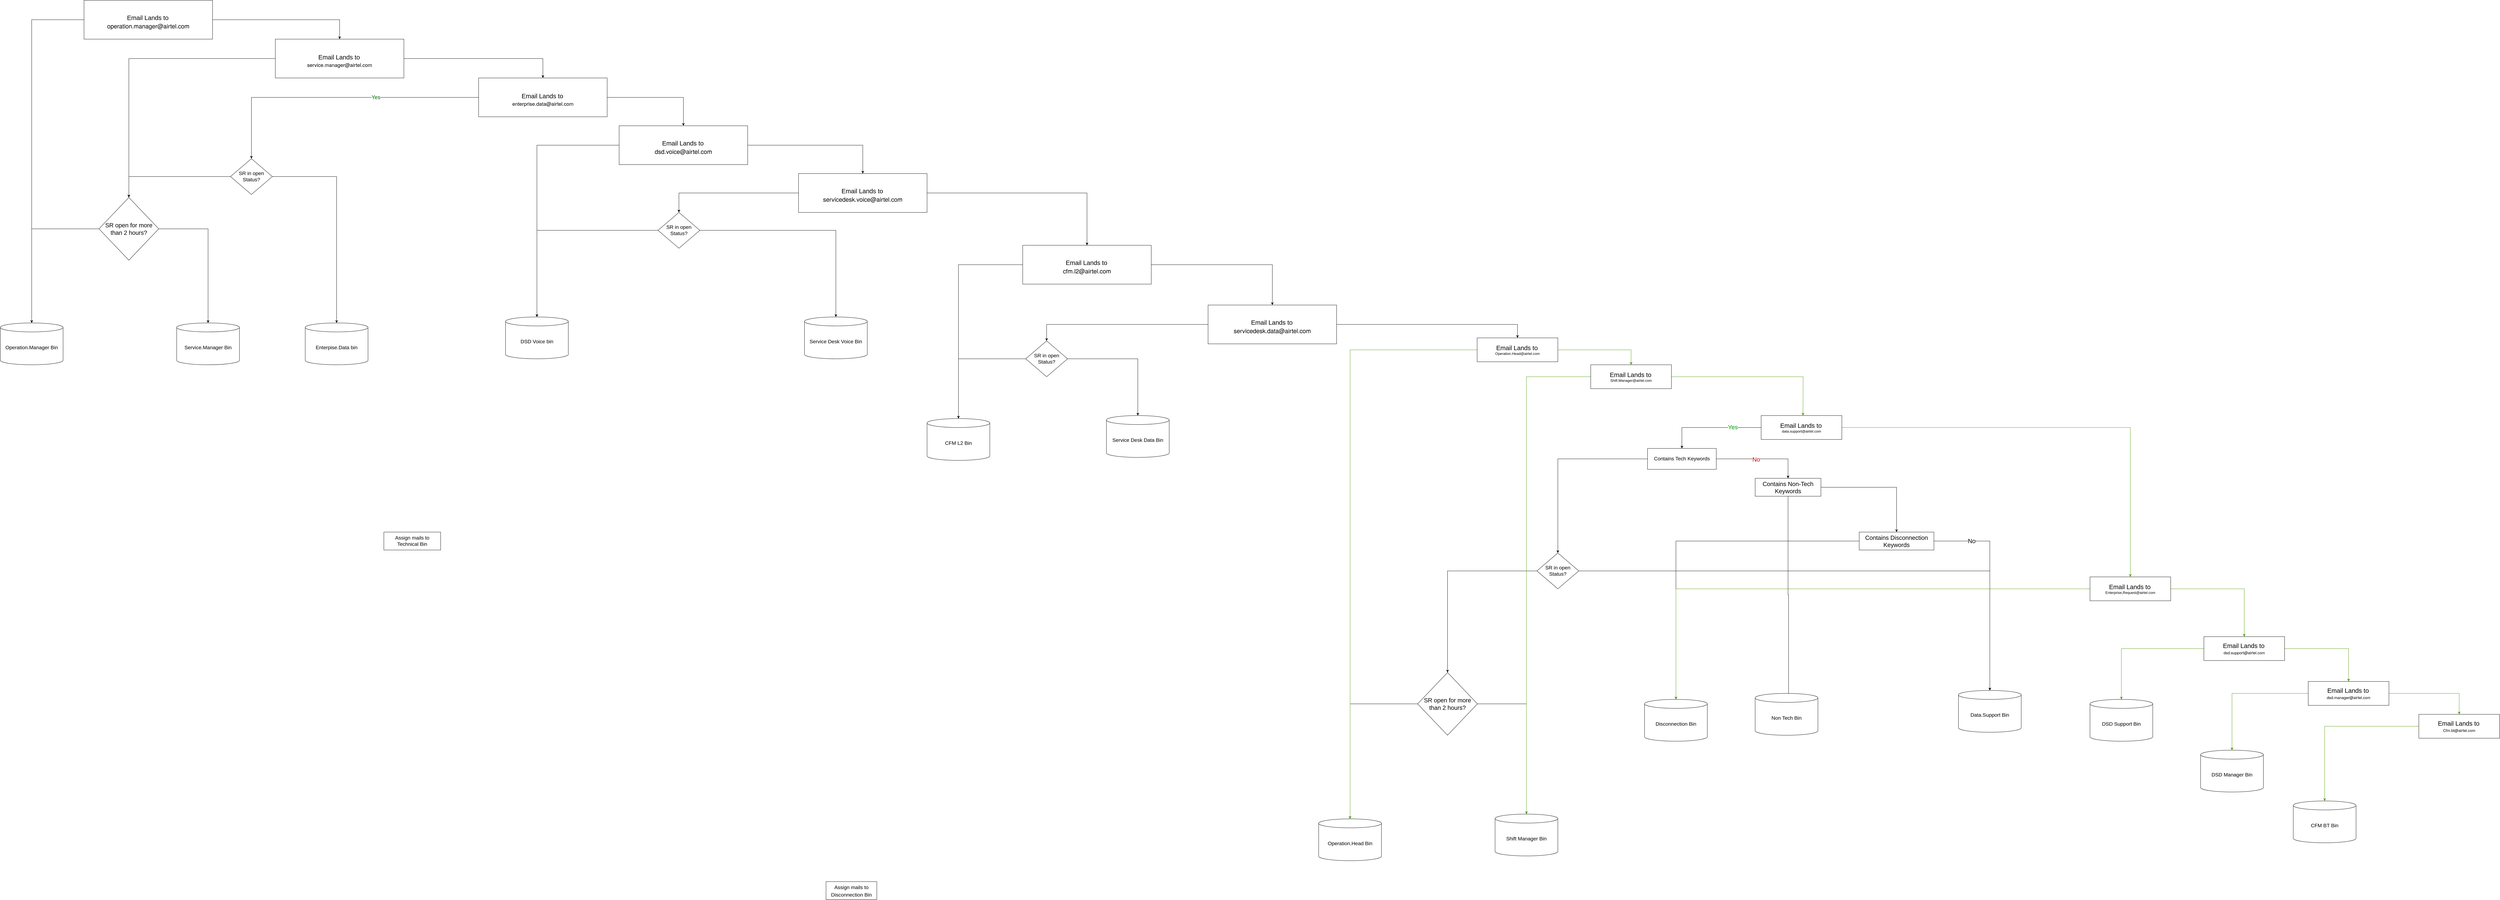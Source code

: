 <mxfile version="15.4.3" type="github">
  <diagram id="fSdKnkM4jwWLLz93tdnN" name="Page-1">
    <mxGraphModel dx="5184" dy="2658" grid="1" gridSize="10" guides="1" tooltips="1" connect="1" arrows="1" fold="1" page="1" pageScale="1" pageWidth="827" pageHeight="1169" math="0" shadow="0">
      <root>
        <mxCell id="0" />
        <mxCell id="1" parent="0" />
        <mxCell id="80u5x54LaO3btrXReR5X-9" value="" style="edgeStyle=orthogonalEdgeStyle;rounded=0;orthogonalLoop=1;jettySize=auto;html=1;entryX=0.5;entryY=0;entryDx=0;entryDy=0;" parent="1" source="80u5x54LaO3btrXReR5X-2" target="u6CdAD8OhafTvienVMci-5" edge="1">
          <mxGeometry relative="1" as="geometry">
            <mxPoint x="-1305" y="-270.0" as="targetPoint" />
          </mxGeometry>
        </mxCell>
        <mxCell id="80u5x54LaO3btrXReR5X-10" value="Yes" style="edgeLabel;html=1;align=center;verticalAlign=middle;resizable=0;points=[];fontSize=18;fontColor=#006600;" parent="80u5x54LaO3btrXReR5X-9" vertex="1" connectable="0">
          <mxGeometry x="-0.204" y="-2" relative="1" as="geometry">
            <mxPoint x="40" y="2" as="offset" />
          </mxGeometry>
        </mxCell>
        <mxCell id="u6CdAD8OhafTvienVMci-36" style="edgeStyle=orthogonalEdgeStyle;rounded=0;orthogonalLoop=1;jettySize=auto;html=1;entryX=0.5;entryY=0;entryDx=0;entryDy=0;fontSize=20;" edge="1" parent="1" source="80u5x54LaO3btrXReR5X-2" target="u6CdAD8OhafTvienVMci-35">
          <mxGeometry relative="1" as="geometry" />
        </mxCell>
        <mxCell id="80u5x54LaO3btrXReR5X-2" value="&lt;br&gt;&lt;font style=&quot;font-size: 21px&quot;&gt;Email Lands to&lt;/font&gt;&amp;nbsp;&lt;br&gt;&lt;p class=&quot;p1&quot; style=&quot;margin: 0px ; font-stretch: normal ; line-height: normal ; font-family: &amp;#34;helvetica neue&amp;#34;&quot;&gt;&lt;font style=&quot;font-size: 17px&quot;&gt;enterprise.data@airtel.com&lt;/font&gt;&lt;/p&gt;" style="rounded=0;whiteSpace=wrap;html=1;" parent="1" vertex="1">
          <mxGeometry x="-510" y="-680" width="430" height="130" as="geometry" />
        </mxCell>
        <mxCell id="80u5x54LaO3btrXReR5X-15" value="" style="edgeStyle=orthogonalEdgeStyle;rounded=0;orthogonalLoop=1;jettySize=auto;html=1;fontSize=18;fontColor=#FF0000;" parent="1" source="80u5x54LaO3btrXReR5X-11" target="80u5x54LaO3btrXReR5X-14" edge="1">
          <mxGeometry relative="1" as="geometry" />
        </mxCell>
        <mxCell id="80u5x54LaO3btrXReR5X-33" value="Yes" style="edgeLabel;html=1;align=center;verticalAlign=middle;resizable=0;points=[];fontSize=20;fontColor=#009900;" parent="80u5x54LaO3btrXReR5X-15" vertex="1" connectable="0">
          <mxGeometry x="-0.424" y="-2" relative="1" as="geometry">
            <mxPoint x="1" as="offset" />
          </mxGeometry>
        </mxCell>
        <mxCell id="u6CdAD8OhafTvienVMci-88" style="edgeStyle=orthogonalEdgeStyle;rounded=0;orthogonalLoop=1;jettySize=auto;html=1;fontSize=20;strokeColor=#4D9900;" edge="1" parent="1" source="80u5x54LaO3btrXReR5X-11" target="u6CdAD8OhafTvienVMci-79">
          <mxGeometry relative="1" as="geometry" />
        </mxCell>
        <mxCell id="80u5x54LaO3btrXReR5X-11" value="&lt;font style=&quot;font-size: 21px&quot;&gt;Email Lands to&lt;/font&gt;&lt;span&gt;&amp;nbsp;&lt;/span&gt;&lt;br&gt;&lt;span&gt;data.support@airtel.com&lt;/span&gt;" style="rounded=0;whiteSpace=wrap;html=1;" parent="1" vertex="1">
          <mxGeometry x="3780" y="450" width="270" height="80" as="geometry" />
        </mxCell>
        <mxCell id="80u5x54LaO3btrXReR5X-20" value="" style="edgeStyle=orthogonalEdgeStyle;rounded=0;orthogonalLoop=1;jettySize=auto;html=1;fontSize=17;fontColor=#009900;" parent="1" source="80u5x54LaO3btrXReR5X-14" target="80u5x54LaO3btrXReR5X-19" edge="1">
          <mxGeometry relative="1" as="geometry" />
        </mxCell>
        <mxCell id="80u5x54LaO3btrXReR5X-41" value="No" style="edgeLabel;html=1;align=center;verticalAlign=middle;resizable=0;points=[];fontSize=20;fontColor=#CC0000;" parent="80u5x54LaO3btrXReR5X-20" vertex="1" connectable="0">
          <mxGeometry x="-0.137" y="-1" relative="1" as="geometry">
            <mxPoint x="1" as="offset" />
          </mxGeometry>
        </mxCell>
        <mxCell id="u6CdAD8OhafTvienVMci-68" style="edgeStyle=orthogonalEdgeStyle;rounded=0;orthogonalLoop=1;jettySize=auto;html=1;entryX=0.5;entryY=0;entryDx=0;entryDy=0;fontSize=20;" edge="1" parent="1" source="80u5x54LaO3btrXReR5X-14" target="u6CdAD8OhafTvienVMci-61">
          <mxGeometry relative="1" as="geometry" />
        </mxCell>
        <mxCell id="80u5x54LaO3btrXReR5X-14" value="&lt;font style=&quot;font-size: 17px&quot;&gt;Contains Tech Keywords&lt;/font&gt;" style="rounded=0;whiteSpace=wrap;html=1;" parent="1" vertex="1">
          <mxGeometry x="3400" y="560" width="230" height="70" as="geometry" />
        </mxCell>
        <mxCell id="80u5x54LaO3btrXReR5X-16" value="Assign mails to &lt;br style=&quot;font-size: 17px;&quot;&gt;Technical Bin" style="rounded=0;whiteSpace=wrap;html=1;fontSize=17;" parent="1" vertex="1">
          <mxGeometry x="-827" y="840" width="190" height="60" as="geometry" />
        </mxCell>
        <mxCell id="u6CdAD8OhafTvienVMci-54" style="edgeStyle=orthogonalEdgeStyle;rounded=0;orthogonalLoop=1;jettySize=auto;html=1;entryX=0.532;entryY=0.178;entryDx=0;entryDy=0;entryPerimeter=0;fontSize=20;" edge="1" parent="1" source="80u5x54LaO3btrXReR5X-19" target="u6CdAD8OhafTvienVMci-53">
          <mxGeometry relative="1" as="geometry" />
        </mxCell>
        <mxCell id="u6CdAD8OhafTvienVMci-55" style="edgeStyle=orthogonalEdgeStyle;rounded=0;orthogonalLoop=1;jettySize=auto;html=1;entryX=0.5;entryY=0;entryDx=0;entryDy=0;fontSize=20;" edge="1" parent="1" source="80u5x54LaO3btrXReR5X-19" target="80u5x54LaO3btrXReR5X-21">
          <mxGeometry relative="1" as="geometry" />
        </mxCell>
        <mxCell id="80u5x54LaO3btrXReR5X-19" value="Contains Non-Tech Keywords" style="rounded=0;whiteSpace=wrap;html=1;fontSize=20;" parent="1" vertex="1">
          <mxGeometry x="3760" y="660" width="220" height="60" as="geometry" />
        </mxCell>
        <mxCell id="u6CdAD8OhafTvienVMci-57" style="edgeStyle=orthogonalEdgeStyle;rounded=0;orthogonalLoop=1;jettySize=auto;html=1;fontSize=20;" edge="1" parent="1" source="80u5x54LaO3btrXReR5X-21" target="u6CdAD8OhafTvienVMci-56">
          <mxGeometry relative="1" as="geometry" />
        </mxCell>
        <mxCell id="u6CdAD8OhafTvienVMci-69" style="edgeStyle=orthogonalEdgeStyle;rounded=0;orthogonalLoop=1;jettySize=auto;html=1;entryX=0.5;entryY=0;entryDx=0;entryDy=0;entryPerimeter=0;fontSize=20;" edge="1" parent="1" source="80u5x54LaO3btrXReR5X-21" target="u6CdAD8OhafTvienVMci-67">
          <mxGeometry relative="1" as="geometry" />
        </mxCell>
        <mxCell id="u6CdAD8OhafTvienVMci-71" value="No" style="edgeLabel;html=1;align=center;verticalAlign=middle;resizable=0;points=[];fontSize=20;" vertex="1" connectable="0" parent="u6CdAD8OhafTvienVMci-69">
          <mxGeometry x="-0.635" y="1" relative="1" as="geometry">
            <mxPoint as="offset" />
          </mxGeometry>
        </mxCell>
        <mxCell id="80u5x54LaO3btrXReR5X-21" value="Contains Disconnection Keywords" style="rounded=0;whiteSpace=wrap;html=1;fontSize=20;" parent="1" vertex="1">
          <mxGeometry x="4108" y="840" width="250" height="60" as="geometry" />
        </mxCell>
        <mxCell id="80u5x54LaO3btrXReR5X-23" value="&lt;span style=&quot;font-size: 17px&quot;&gt;Assign mails to&lt;/span&gt;&lt;br style=&quot;font-size: 17px&quot;&gt;&lt;span style=&quot;font-size: 17px&quot;&gt;Disconnection&amp;nbsp;Bin&lt;/span&gt;" style="rounded=0;whiteSpace=wrap;html=1;fontSize=20;" parent="1" vertex="1">
          <mxGeometry x="652" y="2010" width="170" height="60" as="geometry" />
        </mxCell>
        <mxCell id="u6CdAD8OhafTvienVMci-9" value="" style="edgeStyle=orthogonalEdgeStyle;rounded=0;orthogonalLoop=1;jettySize=auto;html=1;fontSize=17;" edge="1" parent="1" source="u6CdAD8OhafTvienVMci-5" target="u6CdAD8OhafTvienVMci-8">
          <mxGeometry relative="1" as="geometry" />
        </mxCell>
        <mxCell id="u6CdAD8OhafTvienVMci-24" style="edgeStyle=orthogonalEdgeStyle;rounded=0;orthogonalLoop=1;jettySize=auto;html=1;entryX=0.5;entryY=0;entryDx=0;entryDy=0;entryPerimeter=0;fontSize=20;" edge="1" parent="1" source="u6CdAD8OhafTvienVMci-5" target="u6CdAD8OhafTvienVMci-23">
          <mxGeometry relative="1" as="geometry" />
        </mxCell>
        <mxCell id="u6CdAD8OhafTvienVMci-5" value="SR in open Status?" style="rhombus;whiteSpace=wrap;html=1;fontSize=17;" vertex="1" parent="1">
          <mxGeometry x="-1340" y="-410" width="140" height="120" as="geometry" />
        </mxCell>
        <mxCell id="u6CdAD8OhafTvienVMci-11" style="edgeStyle=orthogonalEdgeStyle;rounded=0;orthogonalLoop=1;jettySize=auto;html=1;entryX=0.5;entryY=0;entryDx=0;entryDy=0;entryPerimeter=0;fontSize=17;" edge="1" parent="1" source="u6CdAD8OhafTvienVMci-8" target="u6CdAD8OhafTvienVMci-10">
          <mxGeometry relative="1" as="geometry" />
        </mxCell>
        <mxCell id="u6CdAD8OhafTvienVMci-13" style="edgeStyle=orthogonalEdgeStyle;rounded=0;orthogonalLoop=1;jettySize=auto;html=1;exitX=1;exitY=0.5;exitDx=0;exitDy=0;fontSize=17;" edge="1" parent="1" source="u6CdAD8OhafTvienVMci-8" target="u6CdAD8OhafTvienVMci-12">
          <mxGeometry relative="1" as="geometry" />
        </mxCell>
        <mxCell id="u6CdAD8OhafTvienVMci-8" value="&lt;span style=&quot;font-size: 20px&quot;&gt;SR open for more than 2 hours?&lt;/span&gt;" style="rhombus;whiteSpace=wrap;html=1;fontSize=17;" vertex="1" parent="1">
          <mxGeometry x="-1780" y="-280" width="200" height="210" as="geometry" />
        </mxCell>
        <mxCell id="u6CdAD8OhafTvienVMci-10" value="Operation.Manager Bin" style="shape=cylinder3;whiteSpace=wrap;html=1;boundedLbl=1;backgroundOutline=1;size=15;fontSize=17;" vertex="1" parent="1">
          <mxGeometry x="-2110" y="140" width="210" height="140" as="geometry" />
        </mxCell>
        <mxCell id="u6CdAD8OhafTvienVMci-12" value="Service.Manager Bin" style="shape=cylinder3;whiteSpace=wrap;html=1;boundedLbl=1;backgroundOutline=1;size=15;fontSize=17;" vertex="1" parent="1">
          <mxGeometry x="-1520" y="140" width="210" height="140" as="geometry" />
        </mxCell>
        <mxCell id="u6CdAD8OhafTvienVMci-15" style="edgeStyle=orthogonalEdgeStyle;rounded=0;orthogonalLoop=1;jettySize=auto;html=1;fontSize=20;entryX=0.5;entryY=0;entryDx=0;entryDy=0;" edge="1" parent="1" source="u6CdAD8OhafTvienVMci-14" target="u6CdAD8OhafTvienVMci-17">
          <mxGeometry relative="1" as="geometry">
            <mxPoint x="-900" y="-710" as="targetPoint" />
          </mxGeometry>
        </mxCell>
        <mxCell id="u6CdAD8OhafTvienVMci-16" style="edgeStyle=orthogonalEdgeStyle;rounded=0;orthogonalLoop=1;jettySize=auto;html=1;entryX=0.5;entryY=0;entryDx=0;entryDy=0;entryPerimeter=0;fontSize=20;" edge="1" parent="1" source="u6CdAD8OhafTvienVMci-14" target="u6CdAD8OhafTvienVMci-10">
          <mxGeometry relative="1" as="geometry" />
        </mxCell>
        <mxCell id="u6CdAD8OhafTvienVMci-14" value="&lt;br&gt;&lt;font style=&quot;font-size: 21px&quot;&gt;Email Lands to&lt;/font&gt;&amp;nbsp;&lt;br&gt;&lt;p class=&quot;p1&quot; style=&quot;margin: 0px ; font-stretch: normal ; line-height: normal ; font-family: &amp;#34;helvetica neue&amp;#34;&quot;&gt;&lt;font style=&quot;font-size: 20px&quot;&gt;operation.manager@airtel.com&lt;/font&gt;&lt;/p&gt;" style="rounded=0;whiteSpace=wrap;html=1;" vertex="1" parent="1">
          <mxGeometry x="-1830" y="-940" width="430" height="130" as="geometry" />
        </mxCell>
        <mxCell id="u6CdAD8OhafTvienVMci-19" style="edgeStyle=orthogonalEdgeStyle;rounded=0;orthogonalLoop=1;jettySize=auto;html=1;entryX=0.5;entryY=0;entryDx=0;entryDy=0;fontSize=20;" edge="1" parent="1" source="u6CdAD8OhafTvienVMci-17" target="80u5x54LaO3btrXReR5X-2">
          <mxGeometry relative="1" as="geometry" />
        </mxCell>
        <mxCell id="u6CdAD8OhafTvienVMci-22" style="edgeStyle=orthogonalEdgeStyle;rounded=0;orthogonalLoop=1;jettySize=auto;html=1;fontSize=20;" edge="1" parent="1" source="u6CdAD8OhafTvienVMci-17" target="u6CdAD8OhafTvienVMci-8">
          <mxGeometry relative="1" as="geometry" />
        </mxCell>
        <mxCell id="u6CdAD8OhafTvienVMci-17" value="&lt;br&gt;&lt;font style=&quot;font-size: 21px&quot;&gt;Email Lands to&lt;/font&gt;&amp;nbsp;&lt;br&gt;&lt;p class=&quot;p1&quot; style=&quot;margin: 0px ; font-stretch: normal ; line-height: normal ; font-family: &amp;#34;helvetica neue&amp;#34;&quot;&gt;&lt;span style=&quot;font-size: 17px&quot;&gt;service.manager@airtel.com&lt;/span&gt;&lt;/p&gt;" style="rounded=0;whiteSpace=wrap;html=1;" vertex="1" parent="1">
          <mxGeometry x="-1190" y="-810" width="430" height="130" as="geometry" />
        </mxCell>
        <mxCell id="u6CdAD8OhafTvienVMci-23" value="Enterpise.Data bin" style="shape=cylinder3;whiteSpace=wrap;html=1;boundedLbl=1;backgroundOutline=1;size=15;fontSize=17;" vertex="1" parent="1">
          <mxGeometry x="-1090" y="140" width="210" height="140" as="geometry" />
        </mxCell>
        <mxCell id="u6CdAD8OhafTvienVMci-28" style="edgeStyle=orthogonalEdgeStyle;rounded=0;orthogonalLoop=1;jettySize=auto;html=1;entryX=0.5;entryY=0;entryDx=0;entryDy=0;fontSize=20;" edge="1" parent="1" source="u6CdAD8OhafTvienVMci-25" target="u6CdAD8OhafTvienVMci-27">
          <mxGeometry relative="1" as="geometry" />
        </mxCell>
        <mxCell id="u6CdAD8OhafTvienVMci-40" style="edgeStyle=orthogonalEdgeStyle;rounded=0;orthogonalLoop=1;jettySize=auto;html=1;entryX=0.5;entryY=0;entryDx=0;entryDy=0;fontSize=20;" edge="1" parent="1" source="u6CdAD8OhafTvienVMci-25" target="u6CdAD8OhafTvienVMci-39">
          <mxGeometry relative="1" as="geometry" />
        </mxCell>
        <mxCell id="u6CdAD8OhafTvienVMci-25" value="&lt;br&gt;&lt;font style=&quot;font-size: 21px&quot;&gt;Email Lands to&lt;/font&gt;&amp;nbsp;&lt;br&gt;&lt;p class=&quot;p1&quot; style=&quot;margin: 0px ; font-stretch: normal ; line-height: normal ; font-family: &amp;#34;helvetica neue&amp;#34;&quot;&gt;&lt;font style=&quot;font-size: 20px&quot;&gt;servicedesk.voice@airtel.com&lt;/font&gt;&lt;/p&gt;" style="rounded=0;whiteSpace=wrap;html=1;" vertex="1" parent="1">
          <mxGeometry x="560" y="-360" width="430" height="130" as="geometry" />
        </mxCell>
        <mxCell id="u6CdAD8OhafTvienVMci-30" style="edgeStyle=orthogonalEdgeStyle;rounded=0;orthogonalLoop=1;jettySize=auto;html=1;entryX=0.5;entryY=0;entryDx=0;entryDy=0;entryPerimeter=0;fontSize=20;" edge="1" parent="1" source="u6CdAD8OhafTvienVMci-27" target="u6CdAD8OhafTvienVMci-29">
          <mxGeometry relative="1" as="geometry" />
        </mxCell>
        <mxCell id="u6CdAD8OhafTvienVMci-32" style="edgeStyle=orthogonalEdgeStyle;rounded=0;orthogonalLoop=1;jettySize=auto;html=1;fontSize=20;" edge="1" parent="1" source="u6CdAD8OhafTvienVMci-27" target="u6CdAD8OhafTvienVMci-31">
          <mxGeometry relative="1" as="geometry" />
        </mxCell>
        <mxCell id="u6CdAD8OhafTvienVMci-27" value="SR in open Status?" style="rhombus;whiteSpace=wrap;html=1;fontSize=17;" vertex="1" parent="1">
          <mxGeometry x="90" y="-230" width="140" height="120" as="geometry" />
        </mxCell>
        <mxCell id="u6CdAD8OhafTvienVMci-29" value="DSD Voice bin" style="shape=cylinder3;whiteSpace=wrap;html=1;boundedLbl=1;backgroundOutline=1;size=15;fontSize=17;" vertex="1" parent="1">
          <mxGeometry x="-420" y="120" width="210" height="140" as="geometry" />
        </mxCell>
        <mxCell id="u6CdAD8OhafTvienVMci-31" value="Service Desk Voice Bin" style="shape=cylinder3;whiteSpace=wrap;html=1;boundedLbl=1;backgroundOutline=1;size=15;fontSize=17;" vertex="1" parent="1">
          <mxGeometry x="580" y="120" width="210" height="140" as="geometry" />
        </mxCell>
        <mxCell id="u6CdAD8OhafTvienVMci-37" style="edgeStyle=orthogonalEdgeStyle;rounded=0;orthogonalLoop=1;jettySize=auto;html=1;fontSize=20;" edge="1" parent="1" source="u6CdAD8OhafTvienVMci-35" target="u6CdAD8OhafTvienVMci-29">
          <mxGeometry relative="1" as="geometry" />
        </mxCell>
        <mxCell id="u6CdAD8OhafTvienVMci-38" style="edgeStyle=orthogonalEdgeStyle;rounded=0;orthogonalLoop=1;jettySize=auto;html=1;fontSize=20;" edge="1" parent="1" source="u6CdAD8OhafTvienVMci-35" target="u6CdAD8OhafTvienVMci-25">
          <mxGeometry relative="1" as="geometry" />
        </mxCell>
        <mxCell id="u6CdAD8OhafTvienVMci-35" value="&lt;br&gt;&lt;font style=&quot;font-size: 21px&quot;&gt;Email Lands to&lt;/font&gt;&amp;nbsp;&lt;br&gt;&lt;p class=&quot;p1&quot; style=&quot;margin: 0px ; font-stretch: normal ; line-height: normal ; font-family: &amp;#34;helvetica neue&amp;#34;&quot;&gt;&lt;font style=&quot;font-size: 20px&quot;&gt;dsd.voice@airtel.com&lt;/font&gt;&lt;/p&gt;" style="rounded=0;whiteSpace=wrap;html=1;" vertex="1" parent="1">
          <mxGeometry x="-40" y="-520" width="430" height="130" as="geometry" />
        </mxCell>
        <mxCell id="u6CdAD8OhafTvienVMci-42" style="edgeStyle=orthogonalEdgeStyle;rounded=0;orthogonalLoop=1;jettySize=auto;html=1;fontSize=20;" edge="1" parent="1" source="u6CdAD8OhafTvienVMci-39" target="u6CdAD8OhafTvienVMci-41">
          <mxGeometry relative="1" as="geometry" />
        </mxCell>
        <mxCell id="u6CdAD8OhafTvienVMci-45" style="edgeStyle=orthogonalEdgeStyle;rounded=0;orthogonalLoop=1;jettySize=auto;html=1;entryX=0.5;entryY=0;entryDx=0;entryDy=0;fontSize=20;" edge="1" parent="1" source="u6CdAD8OhafTvienVMci-39" target="u6CdAD8OhafTvienVMci-44">
          <mxGeometry relative="1" as="geometry" />
        </mxCell>
        <mxCell id="u6CdAD8OhafTvienVMci-39" value="&lt;br&gt;&lt;font style=&quot;font-size: 21px&quot;&gt;Email Lands to&lt;/font&gt;&amp;nbsp;&lt;br&gt;&lt;p class=&quot;p1&quot; style=&quot;margin: 0px ; font-stretch: normal ; line-height: normal ; font-family: &amp;#34;helvetica neue&amp;#34;&quot;&gt;&lt;font style=&quot;font-size: 20px&quot;&gt;cfm.l2&lt;/font&gt;&lt;span style=&quot;font-size: 20px&quot;&gt;@airtel.com&lt;/span&gt;&lt;/p&gt;" style="rounded=0;whiteSpace=wrap;html=1;" vertex="1" parent="1">
          <mxGeometry x="1310" y="-120" width="430" height="130" as="geometry" />
        </mxCell>
        <mxCell id="u6CdAD8OhafTvienVMci-41" value="CFM L2 Bin" style="shape=cylinder3;whiteSpace=wrap;html=1;boundedLbl=1;backgroundOutline=1;size=15;fontSize=17;" vertex="1" parent="1">
          <mxGeometry x="990" y="460" width="210" height="140" as="geometry" />
        </mxCell>
        <mxCell id="u6CdAD8OhafTvienVMci-43" value="Service Desk Data Bin" style="shape=cylinder3;whiteSpace=wrap;html=1;boundedLbl=1;backgroundOutline=1;size=15;fontSize=17;" vertex="1" parent="1">
          <mxGeometry x="1590" y="450" width="210" height="140" as="geometry" />
        </mxCell>
        <mxCell id="u6CdAD8OhafTvienVMci-47" style="edgeStyle=orthogonalEdgeStyle;rounded=0;orthogonalLoop=1;jettySize=auto;html=1;entryX=0.5;entryY=0;entryDx=0;entryDy=0;fontSize=20;" edge="1" parent="1" source="u6CdAD8OhafTvienVMci-44" target="u6CdAD8OhafTvienVMci-46">
          <mxGeometry relative="1" as="geometry" />
        </mxCell>
        <mxCell id="u6CdAD8OhafTvienVMci-51" style="edgeStyle=orthogonalEdgeStyle;rounded=0;orthogonalLoop=1;jettySize=auto;html=1;fontSize=20;entryX=0.5;entryY=0;entryDx=0;entryDy=0;" edge="1" parent="1" source="u6CdAD8OhafTvienVMci-44" target="u6CdAD8OhafTvienVMci-73">
          <mxGeometry relative="1" as="geometry" />
        </mxCell>
        <mxCell id="u6CdAD8OhafTvienVMci-44" value="&lt;br&gt;&lt;font style=&quot;font-size: 21px&quot;&gt;Email Lands to&lt;/font&gt;&amp;nbsp;&lt;br&gt;&lt;p class=&quot;p1&quot; style=&quot;margin: 0px ; font-stretch: normal ; line-height: normal ; font-family: &amp;#34;helvetica neue&amp;#34;&quot;&gt;&lt;span style=&quot;font-size: 20px&quot;&gt;servicedesk.data@airtel.com&lt;/span&gt;&lt;/p&gt;" style="rounded=0;whiteSpace=wrap;html=1;" vertex="1" parent="1">
          <mxGeometry x="1930" y="80" width="430" height="130" as="geometry" />
        </mxCell>
        <mxCell id="u6CdAD8OhafTvienVMci-49" style="edgeStyle=orthogonalEdgeStyle;rounded=0;orthogonalLoop=1;jettySize=auto;html=1;fontSize=20;" edge="1" parent="1" source="u6CdAD8OhafTvienVMci-46" target="u6CdAD8OhafTvienVMci-41">
          <mxGeometry relative="1" as="geometry" />
        </mxCell>
        <mxCell id="u6CdAD8OhafTvienVMci-50" style="edgeStyle=orthogonalEdgeStyle;rounded=0;orthogonalLoop=1;jettySize=auto;html=1;entryX=0.5;entryY=0;entryDx=0;entryDy=0;entryPerimeter=0;fontSize=20;" edge="1" parent="1" source="u6CdAD8OhafTvienVMci-46" target="u6CdAD8OhafTvienVMci-43">
          <mxGeometry relative="1" as="geometry" />
        </mxCell>
        <mxCell id="u6CdAD8OhafTvienVMci-46" value="SR in open Status?" style="rhombus;whiteSpace=wrap;html=1;fontSize=17;" vertex="1" parent="1">
          <mxGeometry x="1320" y="200" width="140" height="120" as="geometry" />
        </mxCell>
        <mxCell id="u6CdAD8OhafTvienVMci-53" value="Non Tech Bin" style="shape=cylinder3;whiteSpace=wrap;html=1;boundedLbl=1;backgroundOutline=1;size=15;fontSize=17;" vertex="1" parent="1">
          <mxGeometry x="3760" y="1380" width="210" height="140" as="geometry" />
        </mxCell>
        <mxCell id="u6CdAD8OhafTvienVMci-56" value="Disconnection Bin" style="shape=cylinder3;whiteSpace=wrap;html=1;boundedLbl=1;backgroundOutline=1;size=15;fontSize=17;" vertex="1" parent="1">
          <mxGeometry x="3390" y="1400" width="210" height="140" as="geometry" />
        </mxCell>
        <mxCell id="u6CdAD8OhafTvienVMci-59" value="" style="edgeStyle=orthogonalEdgeStyle;rounded=0;orthogonalLoop=1;jettySize=auto;html=1;fontSize=17;" edge="1" parent="1" source="u6CdAD8OhafTvienVMci-61" target="u6CdAD8OhafTvienVMci-64">
          <mxGeometry relative="1" as="geometry" />
        </mxCell>
        <mxCell id="u6CdAD8OhafTvienVMci-60" style="edgeStyle=orthogonalEdgeStyle;rounded=0;orthogonalLoop=1;jettySize=auto;html=1;entryX=0.5;entryY=0;entryDx=0;entryDy=0;entryPerimeter=0;fontSize=20;" edge="1" parent="1" source="u6CdAD8OhafTvienVMci-61" target="u6CdAD8OhafTvienVMci-67">
          <mxGeometry relative="1" as="geometry" />
        </mxCell>
        <mxCell id="u6CdAD8OhafTvienVMci-61" value="SR in open Status?" style="rhombus;whiteSpace=wrap;html=1;fontSize=17;" vertex="1" parent="1">
          <mxGeometry x="3030" y="910" width="140" height="120" as="geometry" />
        </mxCell>
        <mxCell id="u6CdAD8OhafTvienVMci-62" style="edgeStyle=orthogonalEdgeStyle;rounded=0;orthogonalLoop=1;jettySize=auto;html=1;entryX=0.5;entryY=0;entryDx=0;entryDy=0;entryPerimeter=0;fontSize=17;" edge="1" parent="1" source="u6CdAD8OhafTvienVMci-64" target="u6CdAD8OhafTvienVMci-65">
          <mxGeometry relative="1" as="geometry" />
        </mxCell>
        <mxCell id="u6CdAD8OhafTvienVMci-63" style="edgeStyle=orthogonalEdgeStyle;rounded=0;orthogonalLoop=1;jettySize=auto;html=1;exitX=1;exitY=0.5;exitDx=0;exitDy=0;fontSize=17;" edge="1" parent="1" source="u6CdAD8OhafTvienVMci-64" target="u6CdAD8OhafTvienVMci-66">
          <mxGeometry relative="1" as="geometry" />
        </mxCell>
        <mxCell id="u6CdAD8OhafTvienVMci-64" value="&lt;span style=&quot;font-size: 20px&quot;&gt;SR open for more than 2 hours?&lt;/span&gt;" style="rhombus;whiteSpace=wrap;html=1;fontSize=17;" vertex="1" parent="1">
          <mxGeometry x="2631" y="1310" width="200" height="210" as="geometry" />
        </mxCell>
        <mxCell id="u6CdAD8OhafTvienVMci-65" value="Operation.Head Bin" style="shape=cylinder3;whiteSpace=wrap;html=1;boundedLbl=1;backgroundOutline=1;size=15;fontSize=17;" vertex="1" parent="1">
          <mxGeometry x="2300" y="1800" width="210" height="140" as="geometry" />
        </mxCell>
        <mxCell id="u6CdAD8OhafTvienVMci-66" value="Shift Manager Bin" style="shape=cylinder3;whiteSpace=wrap;html=1;boundedLbl=1;backgroundOutline=1;size=15;fontSize=17;" vertex="1" parent="1">
          <mxGeometry x="2890" y="1784" width="210" height="140" as="geometry" />
        </mxCell>
        <mxCell id="u6CdAD8OhafTvienVMci-67" value="Data.Support Bin" style="shape=cylinder3;whiteSpace=wrap;html=1;boundedLbl=1;backgroundOutline=1;size=15;fontSize=17;" vertex="1" parent="1">
          <mxGeometry x="4440" y="1370" width="210" height="140" as="geometry" />
        </mxCell>
        <mxCell id="u6CdAD8OhafTvienVMci-83" style="edgeStyle=orthogonalEdgeStyle;rounded=0;orthogonalLoop=1;jettySize=auto;html=1;fontSize=20;strokeColor=#4D9900;" edge="1" parent="1" source="u6CdAD8OhafTvienVMci-73" target="u6CdAD8OhafTvienVMci-76">
          <mxGeometry relative="1" as="geometry" />
        </mxCell>
        <mxCell id="u6CdAD8OhafTvienVMci-85" style="edgeStyle=orthogonalEdgeStyle;rounded=0;orthogonalLoop=1;jettySize=auto;html=1;fontSize=20;strokeColor=#4D9900;" edge="1" parent="1" source="u6CdAD8OhafTvienVMci-73" target="u6CdAD8OhafTvienVMci-65">
          <mxGeometry relative="1" as="geometry" />
        </mxCell>
        <mxCell id="u6CdAD8OhafTvienVMci-73" value="&lt;font style=&quot;font-size: 21px&quot;&gt;Email Lands to&lt;/font&gt;&lt;span&gt;&amp;nbsp;&lt;/span&gt;&lt;br&gt;Operation.Head@airtel.com" style="rounded=0;whiteSpace=wrap;html=1;" vertex="1" parent="1">
          <mxGeometry x="2830" y="190" width="270" height="80" as="geometry" />
        </mxCell>
        <mxCell id="u6CdAD8OhafTvienVMci-84" style="edgeStyle=orthogonalEdgeStyle;rounded=0;orthogonalLoop=1;jettySize=auto;html=1;fontSize=20;strokeColor=#4D9900;" edge="1" parent="1" source="u6CdAD8OhafTvienVMci-76">
          <mxGeometry relative="1" as="geometry">
            <mxPoint x="3920" y="450" as="targetPoint" />
          </mxGeometry>
        </mxCell>
        <mxCell id="u6CdAD8OhafTvienVMci-86" style="edgeStyle=orthogonalEdgeStyle;rounded=0;orthogonalLoop=1;jettySize=auto;html=1;fontSize=20;strokeColor=#4D9900;" edge="1" parent="1" source="u6CdAD8OhafTvienVMci-76" target="u6CdAD8OhafTvienVMci-66">
          <mxGeometry relative="1" as="geometry" />
        </mxCell>
        <mxCell id="u6CdAD8OhafTvienVMci-76" value="&lt;font style=&quot;font-size: 21px&quot;&gt;Email Lands to&lt;/font&gt;&lt;span&gt;&amp;nbsp;&lt;/span&gt;&lt;br&gt;Shift.Manager@airtel.com" style="rounded=0;whiteSpace=wrap;html=1;" vertex="1" parent="1">
          <mxGeometry x="3210" y="280" width="270" height="80" as="geometry" />
        </mxCell>
        <mxCell id="u6CdAD8OhafTvienVMci-89" style="edgeStyle=orthogonalEdgeStyle;rounded=0;orthogonalLoop=1;jettySize=auto;html=1;entryX=0.5;entryY=0;entryDx=0;entryDy=0;entryPerimeter=0;fontSize=20;strokeColor=#4D9900;" edge="1" parent="1" source="u6CdAD8OhafTvienVMci-79" target="u6CdAD8OhafTvienVMci-56">
          <mxGeometry relative="1" as="geometry" />
        </mxCell>
        <mxCell id="u6CdAD8OhafTvienVMci-91" style="edgeStyle=orthogonalEdgeStyle;rounded=0;orthogonalLoop=1;jettySize=auto;html=1;fontSize=20;strokeColor=#4D9900;" edge="1" parent="1" source="u6CdAD8OhafTvienVMci-79" target="u6CdAD8OhafTvienVMci-90">
          <mxGeometry relative="1" as="geometry" />
        </mxCell>
        <mxCell id="u6CdAD8OhafTvienVMci-79" value="&lt;font style=&quot;font-size: 21px&quot;&gt;Email Lands to&lt;/font&gt;&lt;span&gt;&amp;nbsp;&lt;/span&gt;&lt;br&gt;Enterprise,Request@airtel.com" style="rounded=0;whiteSpace=wrap;html=1;" vertex="1" parent="1">
          <mxGeometry x="4880" y="990" width="270" height="80" as="geometry" />
        </mxCell>
        <mxCell id="u6CdAD8OhafTvienVMci-93" style="edgeStyle=orthogonalEdgeStyle;rounded=0;orthogonalLoop=1;jettySize=auto;html=1;entryX=0.5;entryY=0;entryDx=0;entryDy=0;fontSize=20;strokeColor=#4D9900;" edge="1" parent="1" source="u6CdAD8OhafTvienVMci-90" target="u6CdAD8OhafTvienVMci-92">
          <mxGeometry relative="1" as="geometry" />
        </mxCell>
        <mxCell id="u6CdAD8OhafTvienVMci-99" style="edgeStyle=orthogonalEdgeStyle;rounded=0;orthogonalLoop=1;jettySize=auto;html=1;fontSize=20;strokeColor=#4D9900;" edge="1" parent="1" source="u6CdAD8OhafTvienVMci-90" target="u6CdAD8OhafTvienVMci-96">
          <mxGeometry relative="1" as="geometry" />
        </mxCell>
        <mxCell id="u6CdAD8OhafTvienVMci-90" value="&lt;font style=&quot;font-size: 21px&quot;&gt;Email Lands to&lt;/font&gt;&lt;span&gt;&amp;nbsp;&lt;/span&gt;&lt;br&gt;&lt;p class=&quot;p1&quot; style=&quot;margin: 0px ; font-stretch: normal ; font-size: 13px ; line-height: normal ; font-family: &amp;#34;helvetica neue&amp;#34;&quot;&gt;dsd.support@airtel.com&lt;/p&gt;" style="rounded=0;whiteSpace=wrap;html=1;" vertex="1" parent="1">
          <mxGeometry x="5261" y="1190" width="270" height="80" as="geometry" />
        </mxCell>
        <mxCell id="u6CdAD8OhafTvienVMci-95" style="edgeStyle=orthogonalEdgeStyle;rounded=0;orthogonalLoop=1;jettySize=auto;html=1;fontSize=20;strokeColor=#4D9900;" edge="1" parent="1" source="u6CdAD8OhafTvienVMci-92" target="u6CdAD8OhafTvienVMci-94">
          <mxGeometry relative="1" as="geometry" />
        </mxCell>
        <mxCell id="u6CdAD8OhafTvienVMci-100" style="edgeStyle=orthogonalEdgeStyle;rounded=0;orthogonalLoop=1;jettySize=auto;html=1;entryX=0.5;entryY=0;entryDx=0;entryDy=0;entryPerimeter=0;fontSize=20;strokeColor=#4D9900;" edge="1" parent="1" source="u6CdAD8OhafTvienVMci-92" target="u6CdAD8OhafTvienVMci-97">
          <mxGeometry relative="1" as="geometry" />
        </mxCell>
        <mxCell id="u6CdAD8OhafTvienVMci-92" value="&lt;font style=&quot;font-size: 21px&quot;&gt;Email Lands to&lt;/font&gt;&lt;span&gt;&amp;nbsp;&lt;/span&gt;&lt;br&gt;&lt;p class=&quot;p1&quot; style=&quot;margin: 0px ; font-stretch: normal ; font-size: 13px ; line-height: normal ; font-family: &amp;#34;helvetica neue&amp;#34;&quot;&gt;dsd.manager@airtel.com&lt;/p&gt;" style="rounded=0;whiteSpace=wrap;html=1;" vertex="1" parent="1">
          <mxGeometry x="5610" y="1340" width="270" height="80" as="geometry" />
        </mxCell>
        <mxCell id="u6CdAD8OhafTvienVMci-101" style="edgeStyle=orthogonalEdgeStyle;rounded=0;orthogonalLoop=1;jettySize=auto;html=1;entryX=0.5;entryY=0;entryDx=0;entryDy=0;entryPerimeter=0;fontSize=20;strokeColor=#4D9900;" edge="1" parent="1" source="u6CdAD8OhafTvienVMci-94" target="u6CdAD8OhafTvienVMci-98">
          <mxGeometry relative="1" as="geometry" />
        </mxCell>
        <mxCell id="u6CdAD8OhafTvienVMci-94" value="&lt;font style=&quot;font-size: 21px&quot;&gt;Email Lands to&lt;/font&gt;&lt;span&gt;&amp;nbsp;&lt;/span&gt;&lt;br&gt;&lt;p class=&quot;p1&quot; style=&quot;margin: 0px ; font-stretch: normal ; font-size: 13px ; line-height: normal ; font-family: &amp;#34;helvetica neue&amp;#34;&quot;&gt;&lt;span style=&quot;color: rgba(0 , 0 , 0 , 0) ; font-family: monospace ; font-size: 0px&quot;&gt;%3CmxGraphModel%3E%3Croot%3E%3CmxCell%20id%3D%220%22%2F%3E%3CmxCell%20id%3D%221%22%20parent%3D%220%22%2F%3E%3CmxCell%20id%3D%222%22%20value%3D%22%26lt%3Bfont%20style%3D%26quot%3Bfont-size%3A%2021px%26quot%3B%26gt%3BEmail%20Lands%20to%26lt%3B%2Ffont%26gt%3B%26lt%3Bspan%26gt%3B%26amp%3Bnbsp%3B%26lt%3B%2Fspan%26gt%3B%26lt%3Bbr%26gt%3B%26lt%3Bp%20class%3D%26quot%3Bp1%26quot%3B%20style%3D%26quot%3Bmargin%3A%200px%20%3B%20font-stretch%3A%20normal%20%3B%20font-size%3A%2013px%20%3B%20line-height%3A%20normal%20%3B%20font-family%3A%20%26amp%3B%2334%3Bhelvetica%20neue%26amp%3B%2334%3B%26quot%3B%26gt%3Bdsd.manager%40airtel.com%26lt%3B%2Fp%26gt%3B%22%20style%3D%22rounded%3D0%3BwhiteSpace%3Dwrap%3Bhtml%3D1%3B%22%20vertex%3D%221%22%20parent%3D%221%22%3E%3CmxGeometry%20x%3D%225610%22%20y%3D%221340%22%20width%3D%22270%22%20height%3D%2280%22%20as%3D%22geometry%22%2F%3E%3C%2FmxCell%3E%3C%2Froot%3E%3C%2FmxGraphModel%3E&lt;/span&gt;&lt;span style=&quot;font-family: &amp;#34;helvetica neue&amp;#34;&quot;&gt;Cfm.bt@airtel.com&lt;/span&gt;&lt;br&gt;&lt;/p&gt;" style="rounded=0;whiteSpace=wrap;html=1;" vertex="1" parent="1">
          <mxGeometry x="5980" y="1450" width="270" height="80" as="geometry" />
        </mxCell>
        <mxCell id="u6CdAD8OhafTvienVMci-96" value="DSD Support Bin" style="shape=cylinder3;whiteSpace=wrap;html=1;boundedLbl=1;backgroundOutline=1;size=15;fontSize=17;" vertex="1" parent="1">
          <mxGeometry x="4880" y="1400" width="210" height="140" as="geometry" />
        </mxCell>
        <mxCell id="u6CdAD8OhafTvienVMci-97" value="DSD Manager Bin" style="shape=cylinder3;whiteSpace=wrap;html=1;boundedLbl=1;backgroundOutline=1;size=15;fontSize=17;" vertex="1" parent="1">
          <mxGeometry x="5250" y="1570" width="210" height="140" as="geometry" />
        </mxCell>
        <mxCell id="u6CdAD8OhafTvienVMci-98" value="CFM BT Bin" style="shape=cylinder3;whiteSpace=wrap;html=1;boundedLbl=1;backgroundOutline=1;size=15;fontSize=17;" vertex="1" parent="1">
          <mxGeometry x="5560" y="1740" width="210" height="140" as="geometry" />
        </mxCell>
      </root>
    </mxGraphModel>
  </diagram>
</mxfile>
